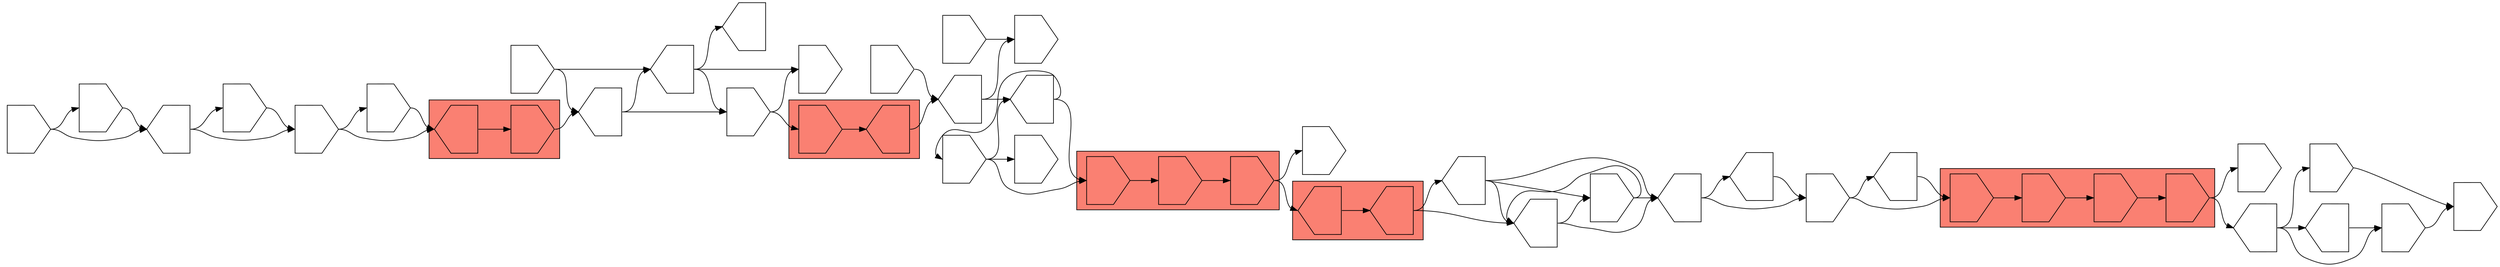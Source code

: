 digraph asm {
	rotate=90;
	edge [headport=n,tailport=s];
subgraph cluster_C6457_21212 {
	6457 [label="",height=1,width=1,shape=house];
	21212 [label="",height=1,width=1,shape=house];
	style=filled;
	fillcolor=salmon;
}
subgraph cluster_C8439_17631_9017_4950 {
	8439 [label="",height=1,width=1,shape=invhouse];
	17631 [label="",height=1,width=1,shape=invhouse];
	9017 [label="",height=1,width=1,shape=invhouse];
	4950 [label="",height=1,width=1,shape=invhouse];
	style=filled;
	fillcolor=salmon;
}
subgraph cluster_C13031_10004_4486 {
	13031 [label="",height=1,width=1,shape=invhouse];
	10004 [label="",height=1,width=1,shape=invhouse];
	4486 [label="",height=1,width=1,shape=invhouse];
	style=filled;
	fillcolor=salmon;
}
subgraph cluster_C9661_9433 {
	9661 [label="",height=1,width=1,shape=invhouse];
	9433 [label="",height=1,width=1,shape=house];
	style=filled;
	fillcolor=salmon;
}
subgraph cluster_C5131_16183 {
	5131 [label="",height=1,width=1,shape=house];
	16183 [label="",height=1,width=1,shape=invhouse];
	style=filled;
	fillcolor=salmon;
}
	9712 [label="",height=1,width=1,shape=house];
	5004 [label="",height=1,width=1,shape=house];
	3704 [label="",height=1,width=1,shape=invhouse];
	6593 [label="",height=1,width=1,shape=house];
	14911 [label="",height=1,width=1,shape=invhouse];
	14128 [label="",height=1,width=1,shape=invhouse];
	18151 [label="",height=1,width=1,shape=invhouse];
	17580 [label="",height=1,width=1,shape=house];
	13045 [label="",height=1,width=1,shape=invhouse];
	13609 [label="",height=1,width=1,shape=house];
	9925 [label="",height=1,width=1,shape=house];
	5402 [label="",height=1,width=1,shape=invhouse];
	13671 [label="",height=1,width=1,shape=house];
	6344 [label="",height=1,width=1,shape=invhouse];
	2263 [label="",height=1,width=1,shape=invhouse];
	3019 [label="",height=1,width=1,shape=house];
	1075 [label="",height=1,width=1,shape=house];
	5366 [label="",height=1,width=1,shape=invhouse];
	12325 [label="",height=1,width=1,shape=invhouse];
	9421 [label="",height=1,width=1,shape=invhouse];
	16251 [label="",height=1,width=1,shape=invhouse];
	16961 [label="",height=1,width=1,shape=invhouse];
	16353 [label="",height=1,width=1,shape=house];
	16273 [label="",height=1,width=1,shape=house];
	10400 [label="",height=1,width=1,shape=house];
	11611 [label="",height=1,width=1,shape=invhouse];
	5394 [label="",height=1,width=1,shape=invhouse];
	16747 [label="",height=1,width=1,shape=invhouse];
	3557 [label="",height=1,width=1,shape=house];
	14965 [label="",height=1,width=1,shape=invhouse];
	3181 [label="",height=1,width=1,shape=invhouse];
	15192 [label="",height=1,width=1,shape=invhouse];
	13026 [label="",height=1,width=1,shape=invhouse];
	6457 -> 21212
	21212 -> 9712
	21212 -> 13671
	9712 -> 5004
	9712 -> 5402
	5004 -> 3704
	5004 -> 9925
	3704 -> 8439
	3704 -> 13609
	8439 -> 17631
	17631 -> 9017
	9017 -> 4950
	4950 -> 6593
	4950 -> 13045
	6593 -> 14911
	6593 -> 17580
	6593 -> 18151
	14911 -> 14128
	18151 -> 14128
	17580 -> 14911
	13609 -> 8439
	9925 -> 3704
	5402 -> 5004
	5402 -> 9712
	13671 -> 5004
	13671 -> 5402
	13671 -> 9712
	4486 -> 6344
	4486 -> 6457
	10004 -> 4486
	13031 -> 10004
	2263 -> 3019
	2263 -> 13026
	2263 -> 13031
	3019 -> 2263
	3019 -> 13031
	1075 -> 3019
	1075 -> 5366
	12325 -> 5366
	9421 -> 1075
	9433 -> 1075
	9661 -> 9433
	16251 -> 9661
	16251 -> 16961
	16353 -> 16251
	16353 -> 16273
	16353 -> 16961
	10400 -> 16251
	10400 -> 16353
	11611 -> 10400
	11611 -> 16353
	16183 -> 10400
	5131 -> 16183
	5394 -> 5131
	5394 -> 16747
	16747 -> 5131
	3557 -> 5394
	3557 -> 14965
	14965 -> 5394
	3181 -> 3557
	3181 -> 15192
	15192 -> 3557
}